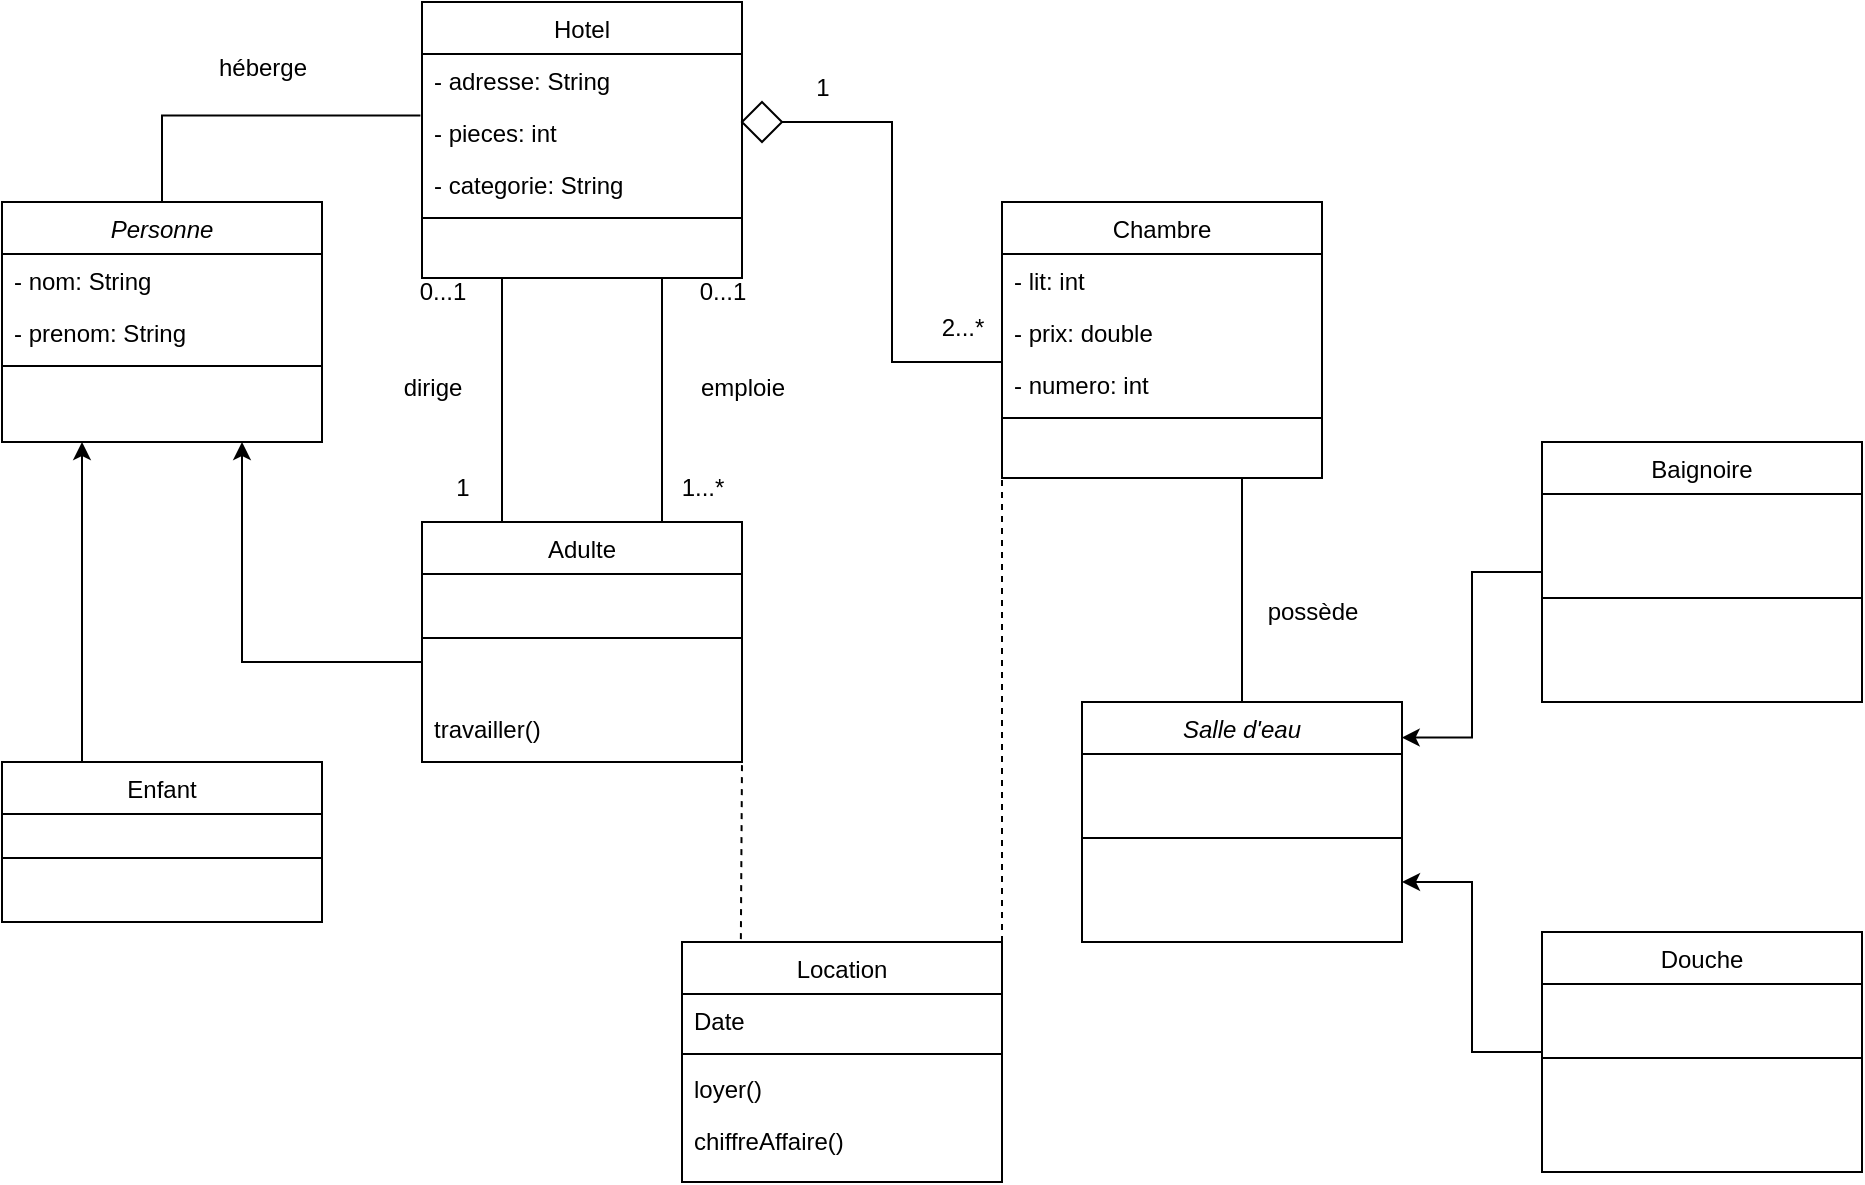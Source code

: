 <mxfile version="22.0.3" type="device">
  <diagram id="C5RBs43oDa-KdzZeNtuy" name="Page-1">
    <mxGraphModel dx="2170" dy="638" grid="1" gridSize="10" guides="1" tooltips="1" connect="1" arrows="1" fold="1" page="1" pageScale="1" pageWidth="827" pageHeight="1169" math="0" shadow="0">
      <root>
        <mxCell id="WIyWlLk6GJQsqaUBKTNV-0" />
        <mxCell id="WIyWlLk6GJQsqaUBKTNV-1" parent="WIyWlLk6GJQsqaUBKTNV-0" />
        <mxCell id="zkfFHV4jXpPFQw0GAbJ--17" value="Hotel" style="swimlane;fontStyle=0;align=center;verticalAlign=top;childLayout=stackLayout;horizontal=1;startSize=26;horizontalStack=0;resizeParent=1;resizeLast=0;collapsible=1;marginBottom=0;rounded=0;shadow=0;strokeWidth=1;" parent="WIyWlLk6GJQsqaUBKTNV-1" vertex="1">
          <mxGeometry x="-80" y="60" width="160" height="138" as="geometry">
            <mxRectangle x="550" y="140" width="160" height="26" as="alternateBounds" />
          </mxGeometry>
        </mxCell>
        <mxCell id="zkfFHV4jXpPFQw0GAbJ--18" value="- adresse: String" style="text;align=left;verticalAlign=top;spacingLeft=4;spacingRight=4;overflow=hidden;rotatable=0;points=[[0,0.5],[1,0.5]];portConstraint=eastwest;" parent="zkfFHV4jXpPFQw0GAbJ--17" vertex="1">
          <mxGeometry y="26" width="160" height="26" as="geometry" />
        </mxCell>
        <mxCell id="AlzV364hwxg1QyZDOarg-79" value="- pieces: int" style="text;align=left;verticalAlign=top;spacingLeft=4;spacingRight=4;overflow=hidden;rotatable=0;points=[[0,0.5],[1,0.5]];portConstraint=eastwest;" vertex="1" parent="zkfFHV4jXpPFQw0GAbJ--17">
          <mxGeometry y="52" width="160" height="26" as="geometry" />
        </mxCell>
        <mxCell id="AlzV364hwxg1QyZDOarg-80" value="- categorie: String" style="text;align=left;verticalAlign=top;spacingLeft=4;spacingRight=4;overflow=hidden;rotatable=0;points=[[0,0.5],[1,0.5]];portConstraint=eastwest;" vertex="1" parent="zkfFHV4jXpPFQw0GAbJ--17">
          <mxGeometry y="78" width="160" height="26" as="geometry" />
        </mxCell>
        <mxCell id="zkfFHV4jXpPFQw0GAbJ--23" value="" style="line;html=1;strokeWidth=1;align=left;verticalAlign=middle;spacingTop=-1;spacingLeft=3;spacingRight=3;rotatable=0;labelPosition=right;points=[];portConstraint=eastwest;" parent="zkfFHV4jXpPFQw0GAbJ--17" vertex="1">
          <mxGeometry y="104" width="160" height="8" as="geometry" />
        </mxCell>
        <mxCell id="AlzV364hwxg1QyZDOarg-2" value="Chambre" style="swimlane;fontStyle=0;align=center;verticalAlign=top;childLayout=stackLayout;horizontal=1;startSize=26;horizontalStack=0;resizeParent=1;resizeLast=0;collapsible=1;marginBottom=0;rounded=0;shadow=0;strokeWidth=1;" vertex="1" parent="WIyWlLk6GJQsqaUBKTNV-1">
          <mxGeometry x="210" y="160" width="160" height="138" as="geometry">
            <mxRectangle x="550" y="140" width="160" height="26" as="alternateBounds" />
          </mxGeometry>
        </mxCell>
        <mxCell id="AlzV364hwxg1QyZDOarg-3" value="- lit: int" style="text;align=left;verticalAlign=top;spacingLeft=4;spacingRight=4;overflow=hidden;rotatable=0;points=[[0,0.5],[1,0.5]];portConstraint=eastwest;" vertex="1" parent="AlzV364hwxg1QyZDOarg-2">
          <mxGeometry y="26" width="160" height="26" as="geometry" />
        </mxCell>
        <mxCell id="AlzV364hwxg1QyZDOarg-81" value="- prix: double" style="text;align=left;verticalAlign=top;spacingLeft=4;spacingRight=4;overflow=hidden;rotatable=0;points=[[0,0.5],[1,0.5]];portConstraint=eastwest;" vertex="1" parent="AlzV364hwxg1QyZDOarg-2">
          <mxGeometry y="52" width="160" height="26" as="geometry" />
        </mxCell>
        <mxCell id="AlzV364hwxg1QyZDOarg-82" value="- numero: int" style="text;align=left;verticalAlign=top;spacingLeft=4;spacingRight=4;overflow=hidden;rotatable=0;points=[[0,0.5],[1,0.5]];portConstraint=eastwest;" vertex="1" parent="AlzV364hwxg1QyZDOarg-2">
          <mxGeometry y="78" width="160" height="26" as="geometry" />
        </mxCell>
        <mxCell id="AlzV364hwxg1QyZDOarg-4" value="" style="line;html=1;strokeWidth=1;align=left;verticalAlign=middle;spacingTop=-1;spacingLeft=3;spacingRight=3;rotatable=0;labelPosition=right;points=[];portConstraint=eastwest;" vertex="1" parent="AlzV364hwxg1QyZDOarg-2">
          <mxGeometry y="104" width="160" height="8" as="geometry" />
        </mxCell>
        <mxCell id="AlzV364hwxg1QyZDOarg-6" value="" style="rhombus;whiteSpace=wrap;html=1;fillColor=#FFFFFF;" vertex="1" parent="WIyWlLk6GJQsqaUBKTNV-1">
          <mxGeometry x="80" y="110" width="20" height="20" as="geometry" />
        </mxCell>
        <mxCell id="AlzV364hwxg1QyZDOarg-7" value="" style="endArrow=none;html=1;rounded=0;entryX=1;entryY=0.5;entryDx=0;entryDy=0;exitX=0;exitY=0.5;exitDx=0;exitDy=0;edgeStyle=orthogonalEdgeStyle;" edge="1" parent="WIyWlLk6GJQsqaUBKTNV-1" target="AlzV364hwxg1QyZDOarg-6">
          <mxGeometry width="50" height="50" relative="1" as="geometry">
            <mxPoint x="210" y="285.0" as="sourcePoint" />
            <mxPoint x="150" y="220" as="targetPoint" />
            <Array as="points">
              <mxPoint x="210" y="240" />
              <mxPoint x="155" y="240" />
              <mxPoint x="155" y="120" />
            </Array>
          </mxGeometry>
        </mxCell>
        <mxCell id="AlzV364hwxg1QyZDOarg-8" value="2...*" style="text;html=1;align=center;verticalAlign=middle;resizable=0;points=[];autosize=1;strokeColor=none;fillColor=none;" vertex="1" parent="WIyWlLk6GJQsqaUBKTNV-1">
          <mxGeometry x="170" y="208" width="40" height="30" as="geometry" />
        </mxCell>
        <mxCell id="AlzV364hwxg1QyZDOarg-9" value="1" style="text;html=1;align=center;verticalAlign=middle;resizable=0;points=[];autosize=1;strokeColor=none;fillColor=none;" vertex="1" parent="WIyWlLk6GJQsqaUBKTNV-1">
          <mxGeometry x="105" y="88" width="30" height="30" as="geometry" />
        </mxCell>
        <mxCell id="AlzV364hwxg1QyZDOarg-10" value="Salle d&#39;eau" style="swimlane;fontStyle=2;align=center;verticalAlign=top;childLayout=stackLayout;horizontal=1;startSize=26;horizontalStack=0;resizeParent=1;resizeLast=0;collapsible=1;marginBottom=0;rounded=0;shadow=0;strokeWidth=1;" vertex="1" parent="WIyWlLk6GJQsqaUBKTNV-1">
          <mxGeometry x="250" y="410" width="160" height="120" as="geometry">
            <mxRectangle x="550" y="140" width="160" height="26" as="alternateBounds" />
          </mxGeometry>
        </mxCell>
        <mxCell id="AlzV364hwxg1QyZDOarg-12" value="" style="line;html=1;strokeWidth=1;align=left;verticalAlign=middle;spacingTop=-1;spacingLeft=3;spacingRight=3;rotatable=0;labelPosition=right;points=[];portConstraint=eastwest;" vertex="1" parent="AlzV364hwxg1QyZDOarg-10">
          <mxGeometry y="26" width="160" height="84" as="geometry" />
        </mxCell>
        <mxCell id="AlzV364hwxg1QyZDOarg-31" style="edgeStyle=orthogonalEdgeStyle;rounded=0;orthogonalLoop=1;jettySize=auto;html=1;entryX=0.999;entryY=0.148;entryDx=0;entryDy=0;entryPerimeter=0;" edge="1" parent="WIyWlLk6GJQsqaUBKTNV-1" source="AlzV364hwxg1QyZDOarg-14" target="AlzV364hwxg1QyZDOarg-10">
          <mxGeometry relative="1" as="geometry" />
        </mxCell>
        <mxCell id="AlzV364hwxg1QyZDOarg-14" value="Baignoire" style="swimlane;fontStyle=0;align=center;verticalAlign=top;childLayout=stackLayout;horizontal=1;startSize=26;horizontalStack=0;resizeParent=1;resizeLast=0;collapsible=1;marginBottom=0;rounded=0;shadow=0;strokeWidth=1;" vertex="1" parent="WIyWlLk6GJQsqaUBKTNV-1">
          <mxGeometry x="480" y="280" width="160" height="130" as="geometry">
            <mxRectangle x="550" y="140" width="160" height="26" as="alternateBounds" />
          </mxGeometry>
        </mxCell>
        <mxCell id="AlzV364hwxg1QyZDOarg-16" value="" style="line;html=1;strokeWidth=1;align=left;verticalAlign=middle;spacingTop=-1;spacingLeft=3;spacingRight=3;rotatable=0;labelPosition=right;points=[];portConstraint=eastwest;" vertex="1" parent="AlzV364hwxg1QyZDOarg-14">
          <mxGeometry y="26" width="160" height="104" as="geometry" />
        </mxCell>
        <mxCell id="AlzV364hwxg1QyZDOarg-20" value="possède" style="text;html=1;align=center;verticalAlign=middle;resizable=0;points=[];autosize=1;strokeColor=none;fillColor=none;" vertex="1" parent="WIyWlLk6GJQsqaUBKTNV-1">
          <mxGeometry x="330" y="350" width="70" height="30" as="geometry" />
        </mxCell>
        <mxCell id="AlzV364hwxg1QyZDOarg-32" style="edgeStyle=orthogonalEdgeStyle;rounded=0;orthogonalLoop=1;jettySize=auto;html=1;entryX=1;entryY=0.75;entryDx=0;entryDy=0;" edge="1" parent="WIyWlLk6GJQsqaUBKTNV-1" source="AlzV364hwxg1QyZDOarg-27" target="AlzV364hwxg1QyZDOarg-10">
          <mxGeometry relative="1" as="geometry" />
        </mxCell>
        <mxCell id="AlzV364hwxg1QyZDOarg-27" value="Douche" style="swimlane;fontStyle=0;align=center;verticalAlign=top;childLayout=stackLayout;horizontal=1;startSize=26;horizontalStack=0;resizeParent=1;resizeLast=0;collapsible=1;marginBottom=0;rounded=0;shadow=0;strokeWidth=1;" vertex="1" parent="WIyWlLk6GJQsqaUBKTNV-1">
          <mxGeometry x="480" y="525" width="160" height="120" as="geometry">
            <mxRectangle x="550" y="140" width="160" height="26" as="alternateBounds" />
          </mxGeometry>
        </mxCell>
        <mxCell id="AlzV364hwxg1QyZDOarg-29" value="" style="line;html=1;strokeWidth=1;align=left;verticalAlign=middle;spacingTop=-1;spacingLeft=3;spacingRight=3;rotatable=0;labelPosition=right;points=[];portConstraint=eastwest;" vertex="1" parent="AlzV364hwxg1QyZDOarg-27">
          <mxGeometry y="26" width="160" height="74" as="geometry" />
        </mxCell>
        <mxCell id="AlzV364hwxg1QyZDOarg-33" value="Personne" style="swimlane;fontStyle=2;align=center;verticalAlign=top;childLayout=stackLayout;horizontal=1;startSize=26;horizontalStack=0;resizeParent=1;resizeLast=0;collapsible=1;marginBottom=0;rounded=0;shadow=0;strokeWidth=1;" vertex="1" parent="WIyWlLk6GJQsqaUBKTNV-1">
          <mxGeometry x="-290" y="160" width="160" height="120" as="geometry">
            <mxRectangle x="550" y="140" width="160" height="26" as="alternateBounds" />
          </mxGeometry>
        </mxCell>
        <mxCell id="AlzV364hwxg1QyZDOarg-34" value="- nom: String" style="text;align=left;verticalAlign=top;spacingLeft=4;spacingRight=4;overflow=hidden;rotatable=0;points=[[0,0.5],[1,0.5]];portConstraint=eastwest;" vertex="1" parent="AlzV364hwxg1QyZDOarg-33">
          <mxGeometry y="26" width="160" height="26" as="geometry" />
        </mxCell>
        <mxCell id="AlzV364hwxg1QyZDOarg-77" value="- prenom: String" style="text;align=left;verticalAlign=top;spacingLeft=4;spacingRight=4;overflow=hidden;rotatable=0;points=[[0,0.5],[1,0.5]];portConstraint=eastwest;" vertex="1" parent="AlzV364hwxg1QyZDOarg-33">
          <mxGeometry y="52" width="160" height="26" as="geometry" />
        </mxCell>
        <mxCell id="AlzV364hwxg1QyZDOarg-35" value="" style="line;html=1;strokeWidth=1;align=left;verticalAlign=middle;spacingTop=-1;spacingLeft=3;spacingRight=3;rotatable=0;labelPosition=right;points=[];portConstraint=eastwest;" vertex="1" parent="AlzV364hwxg1QyZDOarg-33">
          <mxGeometry y="78" width="160" height="8" as="geometry" />
        </mxCell>
        <mxCell id="AlzV364hwxg1QyZDOarg-51" style="edgeStyle=orthogonalEdgeStyle;rounded=0;orthogonalLoop=1;jettySize=auto;html=1;entryX=0.75;entryY=1;entryDx=0;entryDy=0;" edge="1" parent="WIyWlLk6GJQsqaUBKTNV-1" source="AlzV364hwxg1QyZDOarg-37" target="AlzV364hwxg1QyZDOarg-33">
          <mxGeometry relative="1" as="geometry">
            <Array as="points">
              <mxPoint x="-170" y="390" />
            </Array>
          </mxGeometry>
        </mxCell>
        <mxCell id="AlzV364hwxg1QyZDOarg-37" value="Adulte" style="swimlane;fontStyle=0;align=center;verticalAlign=top;childLayout=stackLayout;horizontal=1;startSize=26;horizontalStack=0;resizeParent=1;resizeLast=0;collapsible=1;marginBottom=0;rounded=0;shadow=0;strokeWidth=1;" vertex="1" parent="WIyWlLk6GJQsqaUBKTNV-1">
          <mxGeometry x="-80" y="320" width="160" height="120" as="geometry">
            <mxRectangle x="550" y="140" width="160" height="26" as="alternateBounds" />
          </mxGeometry>
        </mxCell>
        <mxCell id="AlzV364hwxg1QyZDOarg-39" value="" style="line;html=1;strokeWidth=1;align=left;verticalAlign=middle;spacingTop=-1;spacingLeft=3;spacingRight=3;rotatable=0;labelPosition=right;points=[];portConstraint=eastwest;" vertex="1" parent="AlzV364hwxg1QyZDOarg-37">
          <mxGeometry y="26" width="160" height="64" as="geometry" />
        </mxCell>
        <mxCell id="AlzV364hwxg1QyZDOarg-40" value="travailler()" style="text;align=left;verticalAlign=top;spacingLeft=4;spacingRight=4;overflow=hidden;rotatable=0;points=[[0,0.5],[1,0.5]];portConstraint=eastwest;" vertex="1" parent="AlzV364hwxg1QyZDOarg-37">
          <mxGeometry y="90" width="160" height="26" as="geometry" />
        </mxCell>
        <mxCell id="AlzV364hwxg1QyZDOarg-71" style="edgeStyle=orthogonalEdgeStyle;rounded=0;orthogonalLoop=1;jettySize=auto;html=1;exitX=0.25;exitY=0;exitDx=0;exitDy=0;entryX=0.25;entryY=1;entryDx=0;entryDy=0;" edge="1" parent="WIyWlLk6GJQsqaUBKTNV-1" source="AlzV364hwxg1QyZDOarg-42" target="AlzV364hwxg1QyZDOarg-33">
          <mxGeometry relative="1" as="geometry" />
        </mxCell>
        <mxCell id="AlzV364hwxg1QyZDOarg-42" value="Enfant" style="swimlane;fontStyle=0;align=center;verticalAlign=top;childLayout=stackLayout;horizontal=1;startSize=26;horizontalStack=0;resizeParent=1;resizeLast=0;collapsible=1;marginBottom=0;rounded=0;shadow=0;strokeWidth=1;" vertex="1" parent="WIyWlLk6GJQsqaUBKTNV-1">
          <mxGeometry x="-290" y="440" width="160" height="80" as="geometry">
            <mxRectangle x="550" y="140" width="160" height="26" as="alternateBounds" />
          </mxGeometry>
        </mxCell>
        <mxCell id="AlzV364hwxg1QyZDOarg-44" value="" style="line;html=1;strokeWidth=1;align=left;verticalAlign=middle;spacingTop=-1;spacingLeft=3;spacingRight=3;rotatable=0;labelPosition=right;points=[];portConstraint=eastwest;" vertex="1" parent="AlzV364hwxg1QyZDOarg-42">
          <mxGeometry y="26" width="160" height="44" as="geometry" />
        </mxCell>
        <mxCell id="AlzV364hwxg1QyZDOarg-54" value="dirige" style="text;html=1;align=center;verticalAlign=middle;resizable=0;points=[];autosize=1;strokeColor=none;fillColor=none;" vertex="1" parent="WIyWlLk6GJQsqaUBKTNV-1">
          <mxGeometry x="-100" y="238" width="50" height="30" as="geometry" />
        </mxCell>
        <mxCell id="AlzV364hwxg1QyZDOarg-55" value="emploie" style="text;html=1;align=center;verticalAlign=middle;resizable=0;points=[];autosize=1;strokeColor=none;fillColor=none;" vertex="1" parent="WIyWlLk6GJQsqaUBKTNV-1">
          <mxGeometry x="45" y="238" width="70" height="30" as="geometry" />
        </mxCell>
        <mxCell id="AlzV364hwxg1QyZDOarg-56" value="" style="endArrow=none;html=1;rounded=0;entryX=0.25;entryY=1;entryDx=0;entryDy=0;exitX=0.25;exitY=0;exitDx=0;exitDy=0;" edge="1" parent="WIyWlLk6GJQsqaUBKTNV-1" source="AlzV364hwxg1QyZDOarg-37" target="zkfFHV4jXpPFQw0GAbJ--17">
          <mxGeometry width="50" height="50" relative="1" as="geometry">
            <mxPoint x="-300" y="390" as="sourcePoint" />
            <mxPoint x="-250" y="340" as="targetPoint" />
          </mxGeometry>
        </mxCell>
        <mxCell id="AlzV364hwxg1QyZDOarg-57" value="" style="endArrow=none;html=1;rounded=0;entryX=0.75;entryY=1;entryDx=0;entryDy=0;exitX=0.75;exitY=0;exitDx=0;exitDy=0;" edge="1" parent="WIyWlLk6GJQsqaUBKTNV-1" source="AlzV364hwxg1QyZDOarg-37" target="zkfFHV4jXpPFQw0GAbJ--17">
          <mxGeometry width="50" height="50" relative="1" as="geometry">
            <mxPoint x="-30" y="330" as="sourcePoint" />
            <mxPoint x="-30" y="190" as="targetPoint" />
          </mxGeometry>
        </mxCell>
        <mxCell id="AlzV364hwxg1QyZDOarg-58" value="" style="endArrow=none;html=1;rounded=0;entryX=0.75;entryY=1;entryDx=0;entryDy=0;exitX=0.5;exitY=0;exitDx=0;exitDy=0;edgeStyle=orthogonalEdgeStyle;" edge="1" parent="WIyWlLk6GJQsqaUBKTNV-1" source="AlzV364hwxg1QyZDOarg-10" target="AlzV364hwxg1QyZDOarg-2">
          <mxGeometry width="50" height="50" relative="1" as="geometry">
            <mxPoint x="400" y="400" as="sourcePoint" />
            <mxPoint x="400" y="270" as="targetPoint" />
          </mxGeometry>
        </mxCell>
        <mxCell id="AlzV364hwxg1QyZDOarg-59" value="" style="endArrow=none;html=1;rounded=0;entryX=-0.005;entryY=0.182;entryDx=0;entryDy=0;entryPerimeter=0;exitX=0.5;exitY=0;exitDx=0;exitDy=0;edgeStyle=orthogonalEdgeStyle;" edge="1" parent="WIyWlLk6GJQsqaUBKTNV-1" source="AlzV364hwxg1QyZDOarg-33" target="AlzV364hwxg1QyZDOarg-79">
          <mxGeometry width="50" height="50" relative="1" as="geometry">
            <mxPoint x="-50" y="380" as="sourcePoint" />
            <mxPoint x="-80" y="172" as="targetPoint" />
          </mxGeometry>
        </mxCell>
        <mxCell id="AlzV364hwxg1QyZDOarg-64" value="Location" style="swimlane;fontStyle=0;align=center;verticalAlign=top;childLayout=stackLayout;horizontal=1;startSize=26;horizontalStack=0;resizeParent=1;resizeLast=0;collapsible=1;marginBottom=0;rounded=0;shadow=0;strokeWidth=1;" vertex="1" parent="WIyWlLk6GJQsqaUBKTNV-1">
          <mxGeometry x="50" y="530" width="160" height="120" as="geometry">
            <mxRectangle x="550" y="140" width="160" height="26" as="alternateBounds" />
          </mxGeometry>
        </mxCell>
        <mxCell id="AlzV364hwxg1QyZDOarg-65" value="Date" style="text;align=left;verticalAlign=top;spacingLeft=4;spacingRight=4;overflow=hidden;rotatable=0;points=[[0,0.5],[1,0.5]];portConstraint=eastwest;" vertex="1" parent="AlzV364hwxg1QyZDOarg-64">
          <mxGeometry y="26" width="160" height="26" as="geometry" />
        </mxCell>
        <mxCell id="AlzV364hwxg1QyZDOarg-66" value="" style="line;html=1;strokeWidth=1;align=left;verticalAlign=middle;spacingTop=-1;spacingLeft=3;spacingRight=3;rotatable=0;labelPosition=right;points=[];portConstraint=eastwest;" vertex="1" parent="AlzV364hwxg1QyZDOarg-64">
          <mxGeometry y="52" width="160" height="8" as="geometry" />
        </mxCell>
        <mxCell id="AlzV364hwxg1QyZDOarg-67" value="loyer()" style="text;align=left;verticalAlign=top;spacingLeft=4;spacingRight=4;overflow=hidden;rotatable=0;points=[[0,0.5],[1,0.5]];portConstraint=eastwest;" vertex="1" parent="AlzV364hwxg1QyZDOarg-64">
          <mxGeometry y="60" width="160" height="26" as="geometry" />
        </mxCell>
        <mxCell id="AlzV364hwxg1QyZDOarg-84" value="chiffreAffaire()" style="text;align=left;verticalAlign=top;spacingLeft=4;spacingRight=4;overflow=hidden;rotatable=0;points=[[0,0.5],[1,0.5]];portConstraint=eastwest;" vertex="1" parent="AlzV364hwxg1QyZDOarg-64">
          <mxGeometry y="86" width="160" height="26" as="geometry" />
        </mxCell>
        <mxCell id="AlzV364hwxg1QyZDOarg-69" value="" style="endArrow=none;dashed=1;html=1;rounded=0;entryX=0;entryY=1;entryDx=0;entryDy=0;exitX=1;exitY=0;exitDx=0;exitDy=0;" edge="1" parent="WIyWlLk6GJQsqaUBKTNV-1" source="AlzV364hwxg1QyZDOarg-64" target="AlzV364hwxg1QyZDOarg-2">
          <mxGeometry width="50" height="50" relative="1" as="geometry">
            <mxPoint x="230" y="480" as="sourcePoint" />
            <mxPoint x="280" y="430" as="targetPoint" />
          </mxGeometry>
        </mxCell>
        <mxCell id="AlzV364hwxg1QyZDOarg-70" value="" style="endArrow=none;dashed=1;html=1;rounded=0;entryX=1;entryY=1;entryDx=0;entryDy=0;exitX=0.184;exitY=-0.012;exitDx=0;exitDy=0;exitPerimeter=0;" edge="1" parent="WIyWlLk6GJQsqaUBKTNV-1" source="AlzV364hwxg1QyZDOarg-64" target="AlzV364hwxg1QyZDOarg-37">
          <mxGeometry width="50" height="50" relative="1" as="geometry">
            <mxPoint x="230" y="480" as="sourcePoint" />
            <mxPoint x="280" y="430" as="targetPoint" />
          </mxGeometry>
        </mxCell>
        <mxCell id="AlzV364hwxg1QyZDOarg-72" value="héberge" style="text;html=1;align=center;verticalAlign=middle;resizable=0;points=[];autosize=1;strokeColor=none;fillColor=none;" vertex="1" parent="WIyWlLk6GJQsqaUBKTNV-1">
          <mxGeometry x="-195" y="78" width="70" height="30" as="geometry" />
        </mxCell>
        <mxCell id="AlzV364hwxg1QyZDOarg-73" value="1" style="text;html=1;align=center;verticalAlign=middle;resizable=0;points=[];autosize=1;strokeColor=none;fillColor=none;" vertex="1" parent="WIyWlLk6GJQsqaUBKTNV-1">
          <mxGeometry x="-75" y="288" width="30" height="30" as="geometry" />
        </mxCell>
        <mxCell id="AlzV364hwxg1QyZDOarg-74" value="1...*" style="text;html=1;align=center;verticalAlign=middle;resizable=0;points=[];autosize=1;strokeColor=none;fillColor=none;" vertex="1" parent="WIyWlLk6GJQsqaUBKTNV-1">
          <mxGeometry x="40" y="288" width="40" height="30" as="geometry" />
        </mxCell>
        <mxCell id="AlzV364hwxg1QyZDOarg-75" value="0...1" style="text;html=1;align=center;verticalAlign=middle;resizable=0;points=[];autosize=1;strokeColor=none;fillColor=none;" vertex="1" parent="WIyWlLk6GJQsqaUBKTNV-1">
          <mxGeometry x="45" y="190" width="50" height="30" as="geometry" />
        </mxCell>
        <mxCell id="AlzV364hwxg1QyZDOarg-76" value="0...1" style="text;html=1;align=center;verticalAlign=middle;resizable=0;points=[];autosize=1;strokeColor=none;fillColor=none;" vertex="1" parent="WIyWlLk6GJQsqaUBKTNV-1">
          <mxGeometry x="-95" y="190" width="50" height="30" as="geometry" />
        </mxCell>
      </root>
    </mxGraphModel>
  </diagram>
</mxfile>
